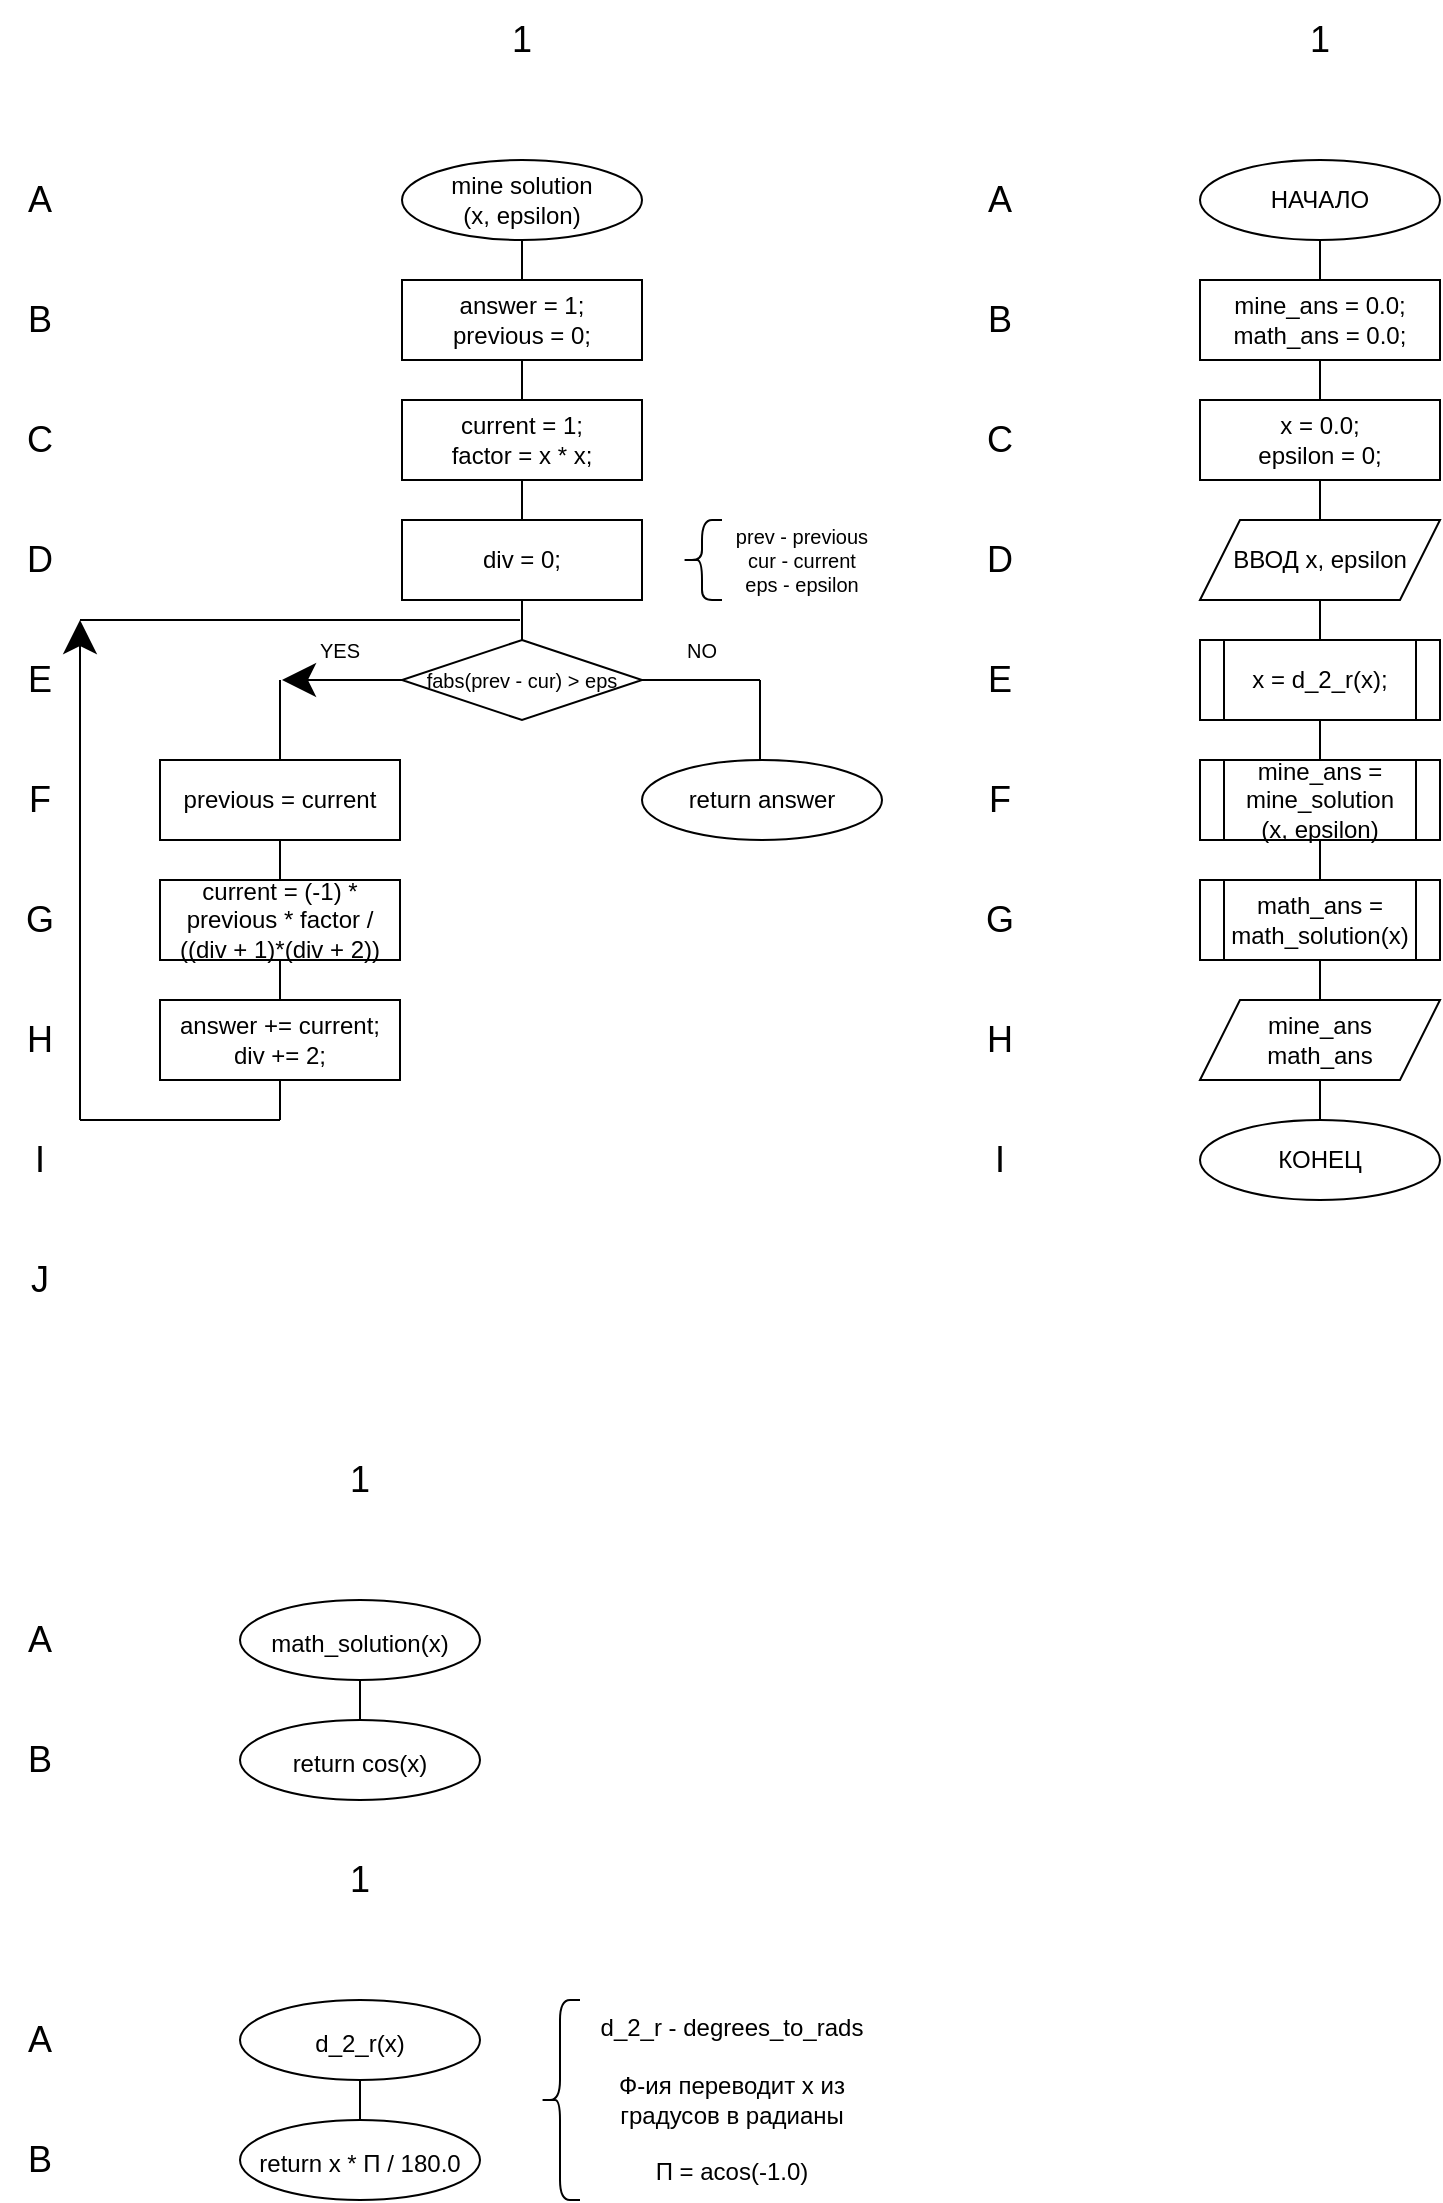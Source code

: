 <mxfile version="20.4.0" type="device"><diagram id="C5RBs43oDa-KdzZeNtuy" name="Page-1"><mxGraphModel dx="1311" dy="1902" grid="1" gridSize="10" guides="1" tooltips="1" connect="1" arrows="1" fold="1" page="1" pageScale="1" pageWidth="827" pageHeight="1169" math="0" shadow="0"><root><mxCell id="WIyWlLk6GJQsqaUBKTNV-0"/><mxCell id="WIyWlLk6GJQsqaUBKTNV-1" parent="WIyWlLk6GJQsqaUBKTNV-0"/><mxCell id="Z_PWpO5AigwxoDJbo02w-1" value="mine solution&lt;br&gt;(x, epsilon)" style="ellipse;whiteSpace=wrap;html=1;" vertex="1" parent="WIyWlLk6GJQsqaUBKTNV-1"><mxGeometry x="241" y="120" width="120" height="40" as="geometry"/></mxCell><mxCell id="Z_PWpO5AigwxoDJbo02w-2" value="answer = 1;&lt;br&gt;previous = 0;" style="rounded=0;whiteSpace=wrap;html=1;" vertex="1" parent="WIyWlLk6GJQsqaUBKTNV-1"><mxGeometry x="241" y="180" width="120" height="40" as="geometry"/></mxCell><mxCell id="Z_PWpO5AigwxoDJbo02w-3" value="current = 1;&lt;br&gt;factor = x * x;" style="rounded=0;whiteSpace=wrap;html=1;" vertex="1" parent="WIyWlLk6GJQsqaUBKTNV-1"><mxGeometry x="241" y="240" width="120" height="40" as="geometry"/></mxCell><mxCell id="Z_PWpO5AigwxoDJbo02w-4" value="" style="endArrow=none;html=1;rounded=0;exitX=0.5;exitY=0;exitDx=0;exitDy=0;entryX=0.5;entryY=1;entryDx=0;entryDy=0;" edge="1" parent="WIyWlLk6GJQsqaUBKTNV-1" source="Z_PWpO5AigwxoDJbo02w-3" target="Z_PWpO5AigwxoDJbo02w-2"><mxGeometry width="50" height="50" relative="1" as="geometry"><mxPoint x="311" y="330" as="sourcePoint"/><mxPoint x="361" y="280" as="targetPoint"/></mxGeometry></mxCell><mxCell id="Z_PWpO5AigwxoDJbo02w-5" value="" style="endArrow=none;html=1;rounded=0;exitX=0.5;exitY=1;exitDx=0;exitDy=0;entryX=0.5;entryY=0;entryDx=0;entryDy=0;" edge="1" parent="WIyWlLk6GJQsqaUBKTNV-1" source="Z_PWpO5AigwxoDJbo02w-1" target="Z_PWpO5AigwxoDJbo02w-2"><mxGeometry width="50" height="50" relative="1" as="geometry"><mxPoint x="311" y="330" as="sourcePoint"/><mxPoint x="361" y="280" as="targetPoint"/></mxGeometry></mxCell><mxCell id="Z_PWpO5AigwxoDJbo02w-6" value="div = 0;" style="rounded=0;whiteSpace=wrap;html=1;" vertex="1" parent="WIyWlLk6GJQsqaUBKTNV-1"><mxGeometry x="241" y="300" width="120" height="40" as="geometry"/></mxCell><mxCell id="Z_PWpO5AigwxoDJbo02w-7" value="" style="endArrow=none;html=1;rounded=0;exitX=0.5;exitY=1;exitDx=0;exitDy=0;" edge="1" parent="WIyWlLk6GJQsqaUBKTNV-1" source="Z_PWpO5AigwxoDJbo02w-3" target="Z_PWpO5AigwxoDJbo02w-6"><mxGeometry width="50" height="50" relative="1" as="geometry"><mxPoint x="301" y="350" as="sourcePoint"/><mxPoint x="351" y="300" as="targetPoint"/></mxGeometry></mxCell><mxCell id="Z_PWpO5AigwxoDJbo02w-8" value="" style="endArrow=none;html=1;rounded=0;exitX=0.5;exitY=1;exitDx=0;exitDy=0;" edge="1" parent="WIyWlLk6GJQsqaUBKTNV-1" source="Z_PWpO5AigwxoDJbo02w-6"><mxGeometry width="50" height="50" relative="1" as="geometry"><mxPoint x="301" y="350" as="sourcePoint"/><mxPoint x="301" y="360" as="targetPoint"/></mxGeometry></mxCell><mxCell id="Z_PWpO5AigwxoDJbo02w-16" value="previous = current" style="rounded=0;whiteSpace=wrap;html=1;" vertex="1" parent="WIyWlLk6GJQsqaUBKTNV-1"><mxGeometry x="120" y="420" width="120" height="40" as="geometry"/></mxCell><mxCell id="Z_PWpO5AigwxoDJbo02w-17" value="current = (-1) * previous * factor / ((div + 1)*(div + 2))" style="rounded=0;whiteSpace=wrap;html=1;" vertex="1" parent="WIyWlLk6GJQsqaUBKTNV-1"><mxGeometry x="120" y="480" width="120" height="40" as="geometry"/></mxCell><mxCell id="Z_PWpO5AigwxoDJbo02w-18" value="answer += current;&lt;br&gt;div += 2;" style="rounded=0;whiteSpace=wrap;html=1;" vertex="1" parent="WIyWlLk6GJQsqaUBKTNV-1"><mxGeometry x="120" y="540" width="120" height="40" as="geometry"/></mxCell><mxCell id="Z_PWpO5AigwxoDJbo02w-20" value="" style="endArrow=none;html=1;rounded=0;exitX=0.5;exitY=0;exitDx=0;exitDy=0;entryX=0.5;entryY=1;entryDx=0;entryDy=0;" edge="1" parent="WIyWlLk6GJQsqaUBKTNV-1" source="Z_PWpO5AigwxoDJbo02w-18" target="Z_PWpO5AigwxoDJbo02w-17"><mxGeometry width="50" height="50" relative="1" as="geometry"><mxPoint x="200" y="430" as="sourcePoint"/><mxPoint x="250" y="380" as="targetPoint"/></mxGeometry></mxCell><mxCell id="Z_PWpO5AigwxoDJbo02w-21" value="" style="endArrow=none;html=1;rounded=0;exitX=0.5;exitY=1;exitDx=0;exitDy=0;entryX=0.5;entryY=0;entryDx=0;entryDy=0;" edge="1" parent="WIyWlLk6GJQsqaUBKTNV-1" source="Z_PWpO5AigwxoDJbo02w-16" target="Z_PWpO5AigwxoDJbo02w-17"><mxGeometry width="50" height="50" relative="1" as="geometry"><mxPoint x="190.0" y="550" as="sourcePoint"/><mxPoint x="190.0" y="530" as="targetPoint"/></mxGeometry></mxCell><mxCell id="Z_PWpO5AigwxoDJbo02w-23" value="" style="endArrow=none;html=1;rounded=0;entryX=0.5;entryY=1;entryDx=0;entryDy=0;" edge="1" parent="WIyWlLk6GJQsqaUBKTNV-1" target="Z_PWpO5AigwxoDJbo02w-18"><mxGeometry width="50" height="50" relative="1" as="geometry"><mxPoint x="180" y="600" as="sourcePoint"/><mxPoint x="190" y="530" as="targetPoint"/></mxGeometry></mxCell><mxCell id="Z_PWpO5AigwxoDJbo02w-26" value="return answer" style="ellipse;whiteSpace=wrap;html=1;" vertex="1" parent="WIyWlLk6GJQsqaUBKTNV-1"><mxGeometry x="361" y="420" width="120" height="40" as="geometry"/></mxCell><mxCell id="Z_PWpO5AigwxoDJbo02w-27" value="&lt;span style=&quot;font-size: 18px;&quot;&gt;1&lt;/span&gt;" style="text;html=1;strokeColor=none;fillColor=none;align=center;verticalAlign=middle;whiteSpace=wrap;rounded=0;" vertex="1" parent="WIyWlLk6GJQsqaUBKTNV-1"><mxGeometry x="281" y="40" width="40" height="40" as="geometry"/></mxCell><mxCell id="Z_PWpO5AigwxoDJbo02w-28" value="&lt;span style=&quot;font-size: 18px;&quot;&gt;A&lt;/span&gt;" style="text;html=1;strokeColor=none;fillColor=none;align=center;verticalAlign=middle;whiteSpace=wrap;rounded=0;" vertex="1" parent="WIyWlLk6GJQsqaUBKTNV-1"><mxGeometry x="40" y="120" width="40" height="40" as="geometry"/></mxCell><mxCell id="Z_PWpO5AigwxoDJbo02w-29" value="&lt;span style=&quot;font-size: 18px;&quot;&gt;B&lt;/span&gt;" style="text;html=1;strokeColor=none;fillColor=none;align=center;verticalAlign=middle;whiteSpace=wrap;rounded=0;" vertex="1" parent="WIyWlLk6GJQsqaUBKTNV-1"><mxGeometry x="40" y="180" width="40" height="40" as="geometry"/></mxCell><mxCell id="Z_PWpO5AigwxoDJbo02w-30" value="&lt;span style=&quot;font-size: 18px;&quot;&gt;C&lt;/span&gt;" style="text;html=1;strokeColor=none;fillColor=none;align=center;verticalAlign=middle;whiteSpace=wrap;rounded=0;" vertex="1" parent="WIyWlLk6GJQsqaUBKTNV-1"><mxGeometry x="40" y="240" width="40" height="40" as="geometry"/></mxCell><mxCell id="Z_PWpO5AigwxoDJbo02w-31" value="&lt;span style=&quot;font-size: 18px;&quot;&gt;D&lt;/span&gt;" style="text;html=1;strokeColor=none;fillColor=none;align=center;verticalAlign=middle;whiteSpace=wrap;rounded=0;" vertex="1" parent="WIyWlLk6GJQsqaUBKTNV-1"><mxGeometry x="40" y="300" width="40" height="40" as="geometry"/></mxCell><mxCell id="Z_PWpO5AigwxoDJbo02w-32" value="&lt;span style=&quot;font-size: 18px;&quot;&gt;E&lt;/span&gt;" style="text;html=1;strokeColor=none;fillColor=none;align=center;verticalAlign=middle;whiteSpace=wrap;rounded=0;" vertex="1" parent="WIyWlLk6GJQsqaUBKTNV-1"><mxGeometry x="40" y="360" width="40" height="40" as="geometry"/></mxCell><mxCell id="Z_PWpO5AigwxoDJbo02w-33" value="&lt;span style=&quot;font-size: 18px;&quot;&gt;F&lt;/span&gt;" style="text;html=1;strokeColor=none;fillColor=none;align=center;verticalAlign=middle;whiteSpace=wrap;rounded=0;" vertex="1" parent="WIyWlLk6GJQsqaUBKTNV-1"><mxGeometry x="40" y="420" width="40" height="40" as="geometry"/></mxCell><mxCell id="Z_PWpO5AigwxoDJbo02w-34" value="&lt;span style=&quot;font-size: 18px;&quot;&gt;G&lt;/span&gt;" style="text;html=1;strokeColor=none;fillColor=none;align=center;verticalAlign=middle;whiteSpace=wrap;rounded=0;" vertex="1" parent="WIyWlLk6GJQsqaUBKTNV-1"><mxGeometry x="40" y="480" width="40" height="40" as="geometry"/></mxCell><mxCell id="Z_PWpO5AigwxoDJbo02w-35" value="&lt;span style=&quot;font-size: 18px;&quot;&gt;H&lt;/span&gt;" style="text;html=1;strokeColor=none;fillColor=none;align=center;verticalAlign=middle;whiteSpace=wrap;rounded=0;" vertex="1" parent="WIyWlLk6GJQsqaUBKTNV-1"><mxGeometry x="40" y="540" width="40" height="40" as="geometry"/></mxCell><mxCell id="Z_PWpO5AigwxoDJbo02w-36" value="&lt;span style=&quot;font-size: 18px;&quot;&gt;I&lt;/span&gt;" style="text;html=1;strokeColor=none;fillColor=none;align=center;verticalAlign=middle;whiteSpace=wrap;rounded=0;" vertex="1" parent="WIyWlLk6GJQsqaUBKTNV-1"><mxGeometry x="40" y="600" width="40" height="40" as="geometry"/></mxCell><mxCell id="Z_PWpO5AigwxoDJbo02w-37" value="&lt;span style=&quot;font-size: 18px;&quot;&gt;J&lt;/span&gt;" style="text;html=1;strokeColor=none;fillColor=none;align=center;verticalAlign=middle;whiteSpace=wrap;rounded=0;" vertex="1" parent="WIyWlLk6GJQsqaUBKTNV-1"><mxGeometry x="40" y="660" width="40" height="40" as="geometry"/></mxCell><mxCell id="Z_PWpO5AigwxoDJbo02w-38" value="&lt;span style=&quot;font-size: 18px;&quot;&gt;1&lt;/span&gt;" style="text;html=1;strokeColor=none;fillColor=none;align=center;verticalAlign=middle;whiteSpace=wrap;rounded=0;" vertex="1" parent="WIyWlLk6GJQsqaUBKTNV-1"><mxGeometry x="200" y="760" width="40" height="40" as="geometry"/></mxCell><mxCell id="Z_PWpO5AigwxoDJbo02w-39" value="&lt;font style=&quot;font-size: 12px;&quot;&gt;math_solution(x)&lt;/font&gt;" style="ellipse;whiteSpace=wrap;html=1;fontSize=18;" vertex="1" parent="WIyWlLk6GJQsqaUBKTNV-1"><mxGeometry x="160" y="840" width="120" height="40" as="geometry"/></mxCell><mxCell id="Z_PWpO5AigwxoDJbo02w-40" value="&lt;font style=&quot;font-size: 12px;&quot;&gt;return cos(x)&lt;/font&gt;" style="ellipse;whiteSpace=wrap;html=1;fontSize=18;" vertex="1" parent="WIyWlLk6GJQsqaUBKTNV-1"><mxGeometry x="160" y="900" width="120" height="40" as="geometry"/></mxCell><mxCell id="Z_PWpO5AigwxoDJbo02w-41" value="" style="endArrow=none;html=1;rounded=0;fontSize=12;entryX=0.5;entryY=1;entryDx=0;entryDy=0;exitX=0.5;exitY=0;exitDx=0;exitDy=0;" edge="1" parent="WIyWlLk6GJQsqaUBKTNV-1" source="Z_PWpO5AigwxoDJbo02w-40" target="Z_PWpO5AigwxoDJbo02w-39"><mxGeometry width="50" height="50" relative="1" as="geometry"><mxPoint x="180" y="950" as="sourcePoint"/><mxPoint x="230" y="900" as="targetPoint"/></mxGeometry></mxCell><mxCell id="Z_PWpO5AigwxoDJbo02w-42" value="&lt;span style=&quot;font-size: 18px;&quot;&gt;A&lt;/span&gt;" style="text;html=1;strokeColor=none;fillColor=none;align=center;verticalAlign=middle;whiteSpace=wrap;rounded=0;" vertex="1" parent="WIyWlLk6GJQsqaUBKTNV-1"><mxGeometry x="40" y="840" width="40" height="40" as="geometry"/></mxCell><mxCell id="Z_PWpO5AigwxoDJbo02w-43" value="&lt;span style=&quot;font-size: 18px;&quot;&gt;B&lt;/span&gt;" style="text;html=1;strokeColor=none;fillColor=none;align=center;verticalAlign=middle;whiteSpace=wrap;rounded=0;" vertex="1" parent="WIyWlLk6GJQsqaUBKTNV-1"><mxGeometry x="40" y="900" width="40" height="40" as="geometry"/></mxCell><mxCell id="Z_PWpO5AigwxoDJbo02w-44" value="&lt;span style=&quot;font-size: 18px;&quot;&gt;1&lt;/span&gt;" style="text;html=1;strokeColor=none;fillColor=none;align=center;verticalAlign=middle;whiteSpace=wrap;rounded=0;" vertex="1" parent="WIyWlLk6GJQsqaUBKTNV-1"><mxGeometry x="200" y="960" width="40" height="40" as="geometry"/></mxCell><mxCell id="Z_PWpO5AigwxoDJbo02w-45" value="&lt;font style=&quot;font-size: 12px;&quot;&gt;d_2_r(x)&lt;/font&gt;" style="ellipse;whiteSpace=wrap;html=1;fontSize=18;" vertex="1" parent="WIyWlLk6GJQsqaUBKTNV-1"><mxGeometry x="160" y="1040" width="120" height="40" as="geometry"/></mxCell><mxCell id="Z_PWpO5AigwxoDJbo02w-46" value="&lt;font style=&quot;font-size: 12px;&quot;&gt;return x * П / 180.0&lt;/font&gt;" style="ellipse;whiteSpace=wrap;html=1;fontSize=18;" vertex="1" parent="WIyWlLk6GJQsqaUBKTNV-1"><mxGeometry x="160" y="1100" width="120" height="40" as="geometry"/></mxCell><mxCell id="Z_PWpO5AigwxoDJbo02w-47" value="" style="endArrow=none;html=1;rounded=0;fontSize=12;entryX=0.5;entryY=1;entryDx=0;entryDy=0;exitX=0.5;exitY=0;exitDx=0;exitDy=0;" edge="1" parent="WIyWlLk6GJQsqaUBKTNV-1" source="Z_PWpO5AigwxoDJbo02w-46" target="Z_PWpO5AigwxoDJbo02w-45"><mxGeometry width="50" height="50" relative="1" as="geometry"><mxPoint x="180" y="1150" as="sourcePoint"/><mxPoint x="230" y="1100" as="targetPoint"/></mxGeometry></mxCell><mxCell id="Z_PWpO5AigwxoDJbo02w-48" value="&lt;span style=&quot;font-size: 18px;&quot;&gt;A&lt;/span&gt;" style="text;html=1;strokeColor=none;fillColor=none;align=center;verticalAlign=middle;whiteSpace=wrap;rounded=0;" vertex="1" parent="WIyWlLk6GJQsqaUBKTNV-1"><mxGeometry x="40" y="1040" width="40" height="40" as="geometry"/></mxCell><mxCell id="Z_PWpO5AigwxoDJbo02w-49" value="&lt;span style=&quot;font-size: 18px;&quot;&gt;B&lt;/span&gt;" style="text;html=1;strokeColor=none;fillColor=none;align=center;verticalAlign=middle;whiteSpace=wrap;rounded=0;" vertex="1" parent="WIyWlLk6GJQsqaUBKTNV-1"><mxGeometry x="40" y="1100" width="40" height="40" as="geometry"/></mxCell><mxCell id="Z_PWpO5AigwxoDJbo02w-50" value="" style="shape=curlyBracket;whiteSpace=wrap;html=1;rounded=1;fontSize=12;size=0.5;" vertex="1" parent="WIyWlLk6GJQsqaUBKTNV-1"><mxGeometry x="310" y="1040" width="20" height="100" as="geometry"/></mxCell><mxCell id="Z_PWpO5AigwxoDJbo02w-51" value="d_2_r - degrees_to_rads&lt;br&gt;&lt;br&gt;Ф-ия переводит х из градусов в радианы&lt;br&gt;&lt;br&gt;П = acos(-1.0)" style="text;html=1;strokeColor=none;fillColor=none;align=center;verticalAlign=middle;whiteSpace=wrap;rounded=0;fontSize=12;" vertex="1" parent="WIyWlLk6GJQsqaUBKTNV-1"><mxGeometry x="331" y="1040" width="150" height="100" as="geometry"/></mxCell><mxCell id="Z_PWpO5AigwxoDJbo02w-52" value="НАЧАЛО" style="ellipse;whiteSpace=wrap;html=1;" vertex="1" parent="WIyWlLk6GJQsqaUBKTNV-1"><mxGeometry x="640" y="120" width="120" height="40" as="geometry"/></mxCell><mxCell id="Z_PWpO5AigwxoDJbo02w-53" value="mine_ans = 0.0;&lt;br&gt;math_ans = 0.0;" style="rounded=0;whiteSpace=wrap;html=1;" vertex="1" parent="WIyWlLk6GJQsqaUBKTNV-1"><mxGeometry x="640" y="180" width="120" height="40" as="geometry"/></mxCell><mxCell id="Z_PWpO5AigwxoDJbo02w-54" value="x = 0.0;&lt;br&gt;epsilon = 0;" style="rounded=0;whiteSpace=wrap;html=1;" vertex="1" parent="WIyWlLk6GJQsqaUBKTNV-1"><mxGeometry x="640" y="240" width="120" height="40" as="geometry"/></mxCell><mxCell id="Z_PWpO5AigwxoDJbo02w-55" value="" style="endArrow=none;html=1;rounded=0;exitX=0.5;exitY=0;exitDx=0;exitDy=0;entryX=0.5;entryY=1;entryDx=0;entryDy=0;" edge="1" parent="WIyWlLk6GJQsqaUBKTNV-1" source="Z_PWpO5AigwxoDJbo02w-54" target="Z_PWpO5AigwxoDJbo02w-53"><mxGeometry width="50" height="50" relative="1" as="geometry"><mxPoint x="710" y="330" as="sourcePoint"/><mxPoint x="760" y="280" as="targetPoint"/></mxGeometry></mxCell><mxCell id="Z_PWpO5AigwxoDJbo02w-56" value="" style="endArrow=none;html=1;rounded=0;exitX=0.5;exitY=1;exitDx=0;exitDy=0;entryX=0.5;entryY=0;entryDx=0;entryDy=0;" edge="1" parent="WIyWlLk6GJQsqaUBKTNV-1" source="Z_PWpO5AigwxoDJbo02w-52" target="Z_PWpO5AigwxoDJbo02w-53"><mxGeometry width="50" height="50" relative="1" as="geometry"><mxPoint x="710" y="330" as="sourcePoint"/><mxPoint x="760" y="280" as="targetPoint"/></mxGeometry></mxCell><mxCell id="Z_PWpO5AigwxoDJbo02w-57" value="" style="endArrow=none;html=1;rounded=0;exitX=0.5;exitY=1;exitDx=0;exitDy=0;" edge="1" parent="WIyWlLk6GJQsqaUBKTNV-1" source="Z_PWpO5AigwxoDJbo02w-54"><mxGeometry width="50" height="50" relative="1" as="geometry"><mxPoint x="700" y="350" as="sourcePoint"/><mxPoint x="700" y="300" as="targetPoint"/></mxGeometry></mxCell><mxCell id="Z_PWpO5AigwxoDJbo02w-58" value="&lt;span style=&quot;font-size: 18px;&quot;&gt;1&lt;/span&gt;" style="text;html=1;strokeColor=none;fillColor=none;align=center;verticalAlign=middle;whiteSpace=wrap;rounded=0;" vertex="1" parent="WIyWlLk6GJQsqaUBKTNV-1"><mxGeometry x="680" y="40" width="40" height="40" as="geometry"/></mxCell><mxCell id="Z_PWpO5AigwxoDJbo02w-59" value="&lt;span style=&quot;font-size: 18px;&quot;&gt;A&lt;/span&gt;" style="text;html=1;strokeColor=none;fillColor=none;align=center;verticalAlign=middle;whiteSpace=wrap;rounded=0;" vertex="1" parent="WIyWlLk6GJQsqaUBKTNV-1"><mxGeometry x="520" y="120" width="40" height="40" as="geometry"/></mxCell><mxCell id="Z_PWpO5AigwxoDJbo02w-60" value="&lt;span style=&quot;font-size: 18px;&quot;&gt;B&lt;/span&gt;" style="text;html=1;strokeColor=none;fillColor=none;align=center;verticalAlign=middle;whiteSpace=wrap;rounded=0;" vertex="1" parent="WIyWlLk6GJQsqaUBKTNV-1"><mxGeometry x="520" y="180" width="40" height="40" as="geometry"/></mxCell><mxCell id="Z_PWpO5AigwxoDJbo02w-61" value="&lt;span style=&quot;font-size: 18px;&quot;&gt;C&lt;/span&gt;" style="text;html=1;strokeColor=none;fillColor=none;align=center;verticalAlign=middle;whiteSpace=wrap;rounded=0;" vertex="1" parent="WIyWlLk6GJQsqaUBKTNV-1"><mxGeometry x="520" y="240" width="40" height="40" as="geometry"/></mxCell><mxCell id="Z_PWpO5AigwxoDJbo02w-62" value="&lt;span style=&quot;font-size: 18px;&quot;&gt;D&lt;/span&gt;" style="text;html=1;strokeColor=none;fillColor=none;align=center;verticalAlign=middle;whiteSpace=wrap;rounded=0;" vertex="1" parent="WIyWlLk6GJQsqaUBKTNV-1"><mxGeometry x="520" y="300" width="40" height="40" as="geometry"/></mxCell><mxCell id="Z_PWpO5AigwxoDJbo02w-63" value="ВВОД x, epsilon" style="shape=parallelogram;perimeter=parallelogramPerimeter;whiteSpace=wrap;html=1;fixedSize=1;fontSize=12;" vertex="1" parent="WIyWlLk6GJQsqaUBKTNV-1"><mxGeometry x="640" y="300" width="120" height="40" as="geometry"/></mxCell><mxCell id="Z_PWpO5AigwxoDJbo02w-64" value="x = d_2_r(x);" style="shape=process;whiteSpace=wrap;html=1;backgroundOutline=1;fontSize=12;" vertex="1" parent="WIyWlLk6GJQsqaUBKTNV-1"><mxGeometry x="640" y="360" width="120" height="40" as="geometry"/></mxCell><mxCell id="Z_PWpO5AigwxoDJbo02w-65" value="mine_ans = mine_solution&lt;br&gt;(x, epsilon)" style="shape=process;whiteSpace=wrap;html=1;backgroundOutline=1;fontSize=12;" vertex="1" parent="WIyWlLk6GJQsqaUBKTNV-1"><mxGeometry x="640" y="420" width="120" height="40" as="geometry"/></mxCell><mxCell id="Z_PWpO5AigwxoDJbo02w-66" value="math_ans = math_solution(x)" style="shape=process;whiteSpace=wrap;html=1;backgroundOutline=1;fontSize=12;" vertex="1" parent="WIyWlLk6GJQsqaUBKTNV-1"><mxGeometry x="640" y="480" width="120" height="40" as="geometry"/></mxCell><mxCell id="Z_PWpO5AigwxoDJbo02w-67" value="&lt;span style=&quot;font-size: 18px;&quot;&gt;E&lt;/span&gt;" style="text;html=1;strokeColor=none;fillColor=none;align=center;verticalAlign=middle;whiteSpace=wrap;rounded=0;" vertex="1" parent="WIyWlLk6GJQsqaUBKTNV-1"><mxGeometry x="520" y="360" width="40" height="40" as="geometry"/></mxCell><mxCell id="Z_PWpO5AigwxoDJbo02w-68" value="&lt;span style=&quot;font-size: 18px;&quot;&gt;F&lt;/span&gt;" style="text;html=1;strokeColor=none;fillColor=none;align=center;verticalAlign=middle;whiteSpace=wrap;rounded=0;" vertex="1" parent="WIyWlLk6GJQsqaUBKTNV-1"><mxGeometry x="520" y="420" width="40" height="40" as="geometry"/></mxCell><mxCell id="Z_PWpO5AigwxoDJbo02w-69" value="&lt;span style=&quot;font-size: 18px;&quot;&gt;G&lt;/span&gt;" style="text;html=1;strokeColor=none;fillColor=none;align=center;verticalAlign=middle;whiteSpace=wrap;rounded=0;" vertex="1" parent="WIyWlLk6GJQsqaUBKTNV-1"><mxGeometry x="520" y="480" width="40" height="40" as="geometry"/></mxCell><mxCell id="Z_PWpO5AigwxoDJbo02w-70" value="&lt;span style=&quot;font-size: 18px;&quot;&gt;H&lt;/span&gt;" style="text;html=1;strokeColor=none;fillColor=none;align=center;verticalAlign=middle;whiteSpace=wrap;rounded=0;" vertex="1" parent="WIyWlLk6GJQsqaUBKTNV-1"><mxGeometry x="520" y="540" width="40" height="40" as="geometry"/></mxCell><mxCell id="Z_PWpO5AigwxoDJbo02w-71" value="&lt;span style=&quot;font-size: 18px;&quot;&gt;I&lt;/span&gt;" style="text;html=1;strokeColor=none;fillColor=none;align=center;verticalAlign=middle;whiteSpace=wrap;rounded=0;" vertex="1" parent="WIyWlLk6GJQsqaUBKTNV-1"><mxGeometry x="520" y="600" width="40" height="40" as="geometry"/></mxCell><mxCell id="Z_PWpO5AigwxoDJbo02w-72" value="" style="endArrow=none;html=1;rounded=0;fontSize=12;entryX=0.5;entryY=1;entryDx=0;entryDy=0;exitX=0.5;exitY=0;exitDx=0;exitDy=0;" edge="1" parent="WIyWlLk6GJQsqaUBKTNV-1" source="Z_PWpO5AigwxoDJbo02w-64" target="Z_PWpO5AigwxoDJbo02w-63"><mxGeometry width="50" height="50" relative="1" as="geometry"><mxPoint x="660" y="460" as="sourcePoint"/><mxPoint x="710" y="410" as="targetPoint"/></mxGeometry></mxCell><mxCell id="Z_PWpO5AigwxoDJbo02w-73" value="" style="endArrow=none;html=1;rounded=0;fontSize=12;entryX=0.5;entryY=1;entryDx=0;entryDy=0;exitX=0.5;exitY=0;exitDx=0;exitDy=0;" edge="1" parent="WIyWlLk6GJQsqaUBKTNV-1" source="Z_PWpO5AigwxoDJbo02w-65" target="Z_PWpO5AigwxoDJbo02w-64"><mxGeometry width="50" height="50" relative="1" as="geometry"><mxPoint x="660" y="460" as="sourcePoint"/><mxPoint x="710" y="410" as="targetPoint"/></mxGeometry></mxCell><mxCell id="Z_PWpO5AigwxoDJbo02w-74" value="" style="endArrow=none;html=1;rounded=0;fontSize=12;entryX=0.5;entryY=1;entryDx=0;entryDy=0;exitX=0.5;exitY=0;exitDx=0;exitDy=0;" edge="1" parent="WIyWlLk6GJQsqaUBKTNV-1" source="Z_PWpO5AigwxoDJbo02w-66" target="Z_PWpO5AigwxoDJbo02w-65"><mxGeometry width="50" height="50" relative="1" as="geometry"><mxPoint x="660" y="460" as="sourcePoint"/><mxPoint x="710" y="410" as="targetPoint"/></mxGeometry></mxCell><mxCell id="Z_PWpO5AigwxoDJbo02w-75" value="mine_ans&lt;br&gt;math_ans" style="shape=parallelogram;perimeter=parallelogramPerimeter;whiteSpace=wrap;html=1;fixedSize=1;fontSize=12;" vertex="1" parent="WIyWlLk6GJQsqaUBKTNV-1"><mxGeometry x="640" y="540" width="120" height="40" as="geometry"/></mxCell><mxCell id="Z_PWpO5AigwxoDJbo02w-76" value="" style="endArrow=none;html=1;rounded=0;fontSize=12;exitX=0.5;exitY=0;exitDx=0;exitDy=0;" edge="1" parent="WIyWlLk6GJQsqaUBKTNV-1" source="Z_PWpO5AigwxoDJbo02w-75"><mxGeometry width="50" height="50" relative="1" as="geometry"><mxPoint x="700" y="540" as="sourcePoint"/><mxPoint x="700" y="520" as="targetPoint"/></mxGeometry></mxCell><mxCell id="Z_PWpO5AigwxoDJbo02w-77" value="КОНЕЦ" style="ellipse;whiteSpace=wrap;html=1;" vertex="1" parent="WIyWlLk6GJQsqaUBKTNV-1"><mxGeometry x="640" y="600" width="120" height="40" as="geometry"/></mxCell><mxCell id="Z_PWpO5AigwxoDJbo02w-78" value="" style="endArrow=none;html=1;rounded=0;fontSize=12;exitX=0.5;exitY=0;exitDx=0;exitDy=0;entryX=0.5;entryY=1;entryDx=0;entryDy=0;" edge="1" parent="WIyWlLk6GJQsqaUBKTNV-1" source="Z_PWpO5AigwxoDJbo02w-77" target="Z_PWpO5AigwxoDJbo02w-75"><mxGeometry width="50" height="50" relative="1" as="geometry"><mxPoint x="690" y="540" as="sourcePoint"/><mxPoint x="740" y="490" as="targetPoint"/></mxGeometry></mxCell><mxCell id="Z_PWpO5AigwxoDJbo02w-79" value="&lt;font style=&quot;font-size: 10px;&quot;&gt;fabs(prev - cur) &amp;gt; eps&lt;/font&gt;" style="rhombus;whiteSpace=wrap;html=1;hachureGap=4;" vertex="1" parent="WIyWlLk6GJQsqaUBKTNV-1"><mxGeometry x="241" y="360" width="120" height="40" as="geometry"/></mxCell><mxCell id="Z_PWpO5AigwxoDJbo02w-81" value="" style="shape=curlyBracket;whiteSpace=wrap;html=1;rounded=1;hachureGap=4;fontSize=10;" vertex="1" parent="WIyWlLk6GJQsqaUBKTNV-1"><mxGeometry x="381" y="300" width="20" height="40" as="geometry"/></mxCell><mxCell id="Z_PWpO5AigwxoDJbo02w-82" value="prev - previous&lt;br&gt;cur - current&lt;br&gt;eps - epsilon" style="text;html=1;strokeColor=none;fillColor=none;align=center;verticalAlign=middle;whiteSpace=wrap;rounded=0;hachureGap=4;fontSize=10;" vertex="1" parent="WIyWlLk6GJQsqaUBKTNV-1"><mxGeometry x="401" y="300" width="80" height="40" as="geometry"/></mxCell><mxCell id="Z_PWpO5AigwxoDJbo02w-83" value="" style="endArrow=classic;html=1;rounded=0;fontSize=10;startSize=14;endSize=14;sourcePerimeterSpacing=8;targetPerimeterSpacing=8;curved=1;exitX=0;exitY=0.5;exitDx=0;exitDy=0;" edge="1" parent="WIyWlLk6GJQsqaUBKTNV-1" source="Z_PWpO5AigwxoDJbo02w-79"><mxGeometry width="50" height="50" relative="1" as="geometry"><mxPoint x="161" y="410" as="sourcePoint"/><mxPoint x="181" y="380" as="targetPoint"/><Array as="points"><mxPoint x="201" y="380"/></Array></mxGeometry></mxCell><mxCell id="Z_PWpO5AigwxoDJbo02w-84" value="" style="endArrow=none;html=1;rounded=0;fontSize=10;startSize=14;endSize=14;sourcePerimeterSpacing=8;targetPerimeterSpacing=8;curved=1;" edge="1" parent="WIyWlLk6GJQsqaUBKTNV-1"><mxGeometry width="50" height="50" relative="1" as="geometry"><mxPoint x="180" y="420" as="sourcePoint"/><mxPoint x="180" y="380" as="targetPoint"/></mxGeometry></mxCell><mxCell id="Z_PWpO5AigwxoDJbo02w-85" value="YES" style="text;html=1;strokeColor=none;fillColor=none;align=center;verticalAlign=middle;whiteSpace=wrap;rounded=0;hachureGap=4;fontSize=10;" vertex="1" parent="WIyWlLk6GJQsqaUBKTNV-1"><mxGeometry x="180" y="350" width="60" height="30" as="geometry"/></mxCell><mxCell id="Z_PWpO5AigwxoDJbo02w-86" value="" style="endArrow=none;html=1;rounded=0;fontSize=10;startSize=14;endSize=14;sourcePerimeterSpacing=8;targetPerimeterSpacing=8;curved=1;entryX=1;entryY=0.5;entryDx=0;entryDy=0;" edge="1" parent="WIyWlLk6GJQsqaUBKTNV-1" target="Z_PWpO5AigwxoDJbo02w-79"><mxGeometry width="50" height="50" relative="1" as="geometry"><mxPoint x="420" y="380" as="sourcePoint"/><mxPoint x="210" y="420" as="targetPoint"/></mxGeometry></mxCell><mxCell id="Z_PWpO5AigwxoDJbo02w-87" value="" style="endArrow=none;html=1;rounded=0;fontSize=10;startSize=14;endSize=14;sourcePerimeterSpacing=8;targetPerimeterSpacing=8;curved=1;" edge="1" parent="WIyWlLk6GJQsqaUBKTNV-1"><mxGeometry width="50" height="50" relative="1" as="geometry"><mxPoint x="420" y="420" as="sourcePoint"/><mxPoint x="420" y="380" as="targetPoint"/></mxGeometry></mxCell><mxCell id="Z_PWpO5AigwxoDJbo02w-89" value="NO" style="text;html=1;strokeColor=none;fillColor=none;align=center;verticalAlign=middle;whiteSpace=wrap;rounded=0;hachureGap=4;fontSize=10;" vertex="1" parent="WIyWlLk6GJQsqaUBKTNV-1"><mxGeometry x="361" y="350" width="60" height="30" as="geometry"/></mxCell><mxCell id="Z_PWpO5AigwxoDJbo02w-91" value="" style="endArrow=none;html=1;rounded=0;fontSize=10;startSize=14;endSize=14;sourcePerimeterSpacing=8;targetPerimeterSpacing=8;curved=1;entryX=1;entryY=0;entryDx=0;entryDy=0;" edge="1" parent="WIyWlLk6GJQsqaUBKTNV-1" target="Z_PWpO5AigwxoDJbo02w-36"><mxGeometry width="50" height="50" relative="1" as="geometry"><mxPoint x="180" y="600" as="sourcePoint"/><mxPoint x="100" y="590" as="targetPoint"/></mxGeometry></mxCell><mxCell id="Z_PWpO5AigwxoDJbo02w-92" value="" style="endArrow=classic;html=1;rounded=0;fontSize=10;startSize=14;endSize=14;sourcePerimeterSpacing=8;targetPerimeterSpacing=8;curved=1;" edge="1" parent="WIyWlLk6GJQsqaUBKTNV-1"><mxGeometry width="50" height="50" relative="1" as="geometry"><mxPoint x="80" y="600" as="sourcePoint"/><mxPoint x="80" y="350" as="targetPoint"/></mxGeometry></mxCell><mxCell id="Z_PWpO5AigwxoDJbo02w-96" value="" style="endArrow=none;html=1;rounded=0;fontSize=10;startSize=14;endSize=14;sourcePerimeterSpacing=8;targetPerimeterSpacing=8;curved=1;" edge="1" parent="WIyWlLk6GJQsqaUBKTNV-1"><mxGeometry width="50" height="50" relative="1" as="geometry"><mxPoint x="80" y="350" as="sourcePoint"/><mxPoint x="300" y="350" as="targetPoint"/></mxGeometry></mxCell></root></mxGraphModel></diagram></mxfile>